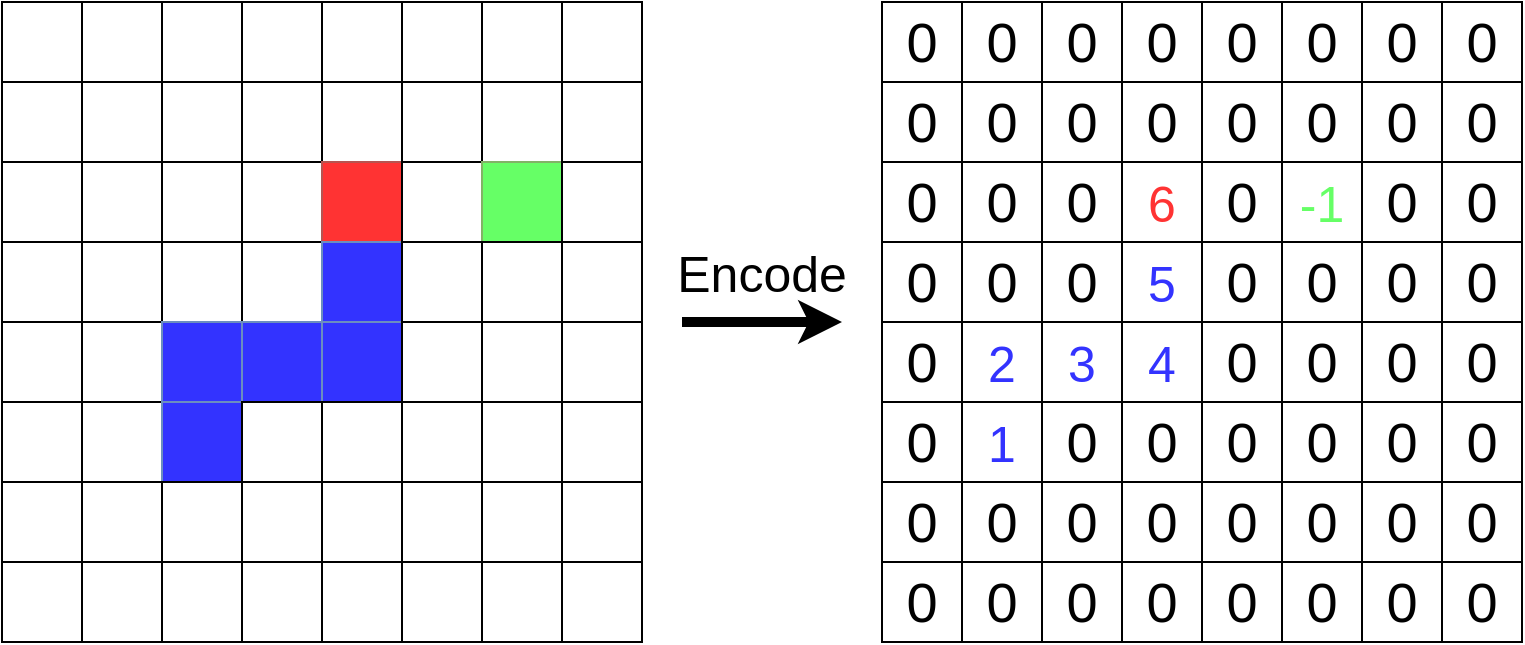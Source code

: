 <mxfile version="17.5.0" type="device"><diagram id="rFhJ2RIrfmGSeNR1TCm2" name="Page-1"><mxGraphModel dx="867" dy="804" grid="1" gridSize="10" guides="1" tooltips="1" connect="1" arrows="1" fold="1" page="1" pageScale="1" pageWidth="850" pageHeight="1100" math="0" shadow="0"><root><mxCell id="0"/><mxCell id="1" parent="0"/><mxCell id="kwuynxUdbe6fRl6kf-Xp-1" value="" style="whiteSpace=wrap;html=1;aspect=fixed;" vertex="1" parent="1"><mxGeometry x="120" y="240" width="40" height="40" as="geometry"/></mxCell><mxCell id="kwuynxUdbe6fRl6kf-Xp-2" value="" style="whiteSpace=wrap;html=1;aspect=fixed;" vertex="1" parent="1"><mxGeometry x="160" y="240" width="40" height="40" as="geometry"/></mxCell><mxCell id="kwuynxUdbe6fRl6kf-Xp-3" value="" style="whiteSpace=wrap;html=1;aspect=fixed;" vertex="1" parent="1"><mxGeometry x="120" y="280" width="40" height="40" as="geometry"/></mxCell><mxCell id="kwuynxUdbe6fRl6kf-Xp-4" value="" style="whiteSpace=wrap;html=1;aspect=fixed;" vertex="1" parent="1"><mxGeometry x="160" y="280" width="40" height="40" as="geometry"/></mxCell><mxCell id="kwuynxUdbe6fRl6kf-Xp-9" value="" style="whiteSpace=wrap;html=1;aspect=fixed;" vertex="1" parent="1"><mxGeometry x="200" y="240" width="40" height="40" as="geometry"/></mxCell><mxCell id="kwuynxUdbe6fRl6kf-Xp-10" value="" style="whiteSpace=wrap;html=1;aspect=fixed;" vertex="1" parent="1"><mxGeometry x="240" y="240" width="40" height="40" as="geometry"/></mxCell><mxCell id="kwuynxUdbe6fRl6kf-Xp-11" value="" style="whiteSpace=wrap;html=1;aspect=fixed;" vertex="1" parent="1"><mxGeometry x="200" y="280" width="40" height="40" as="geometry"/></mxCell><mxCell id="kwuynxUdbe6fRl6kf-Xp-12" value="" style="whiteSpace=wrap;html=1;aspect=fixed;" vertex="1" parent="1"><mxGeometry x="240" y="280" width="40" height="40" as="geometry"/></mxCell><mxCell id="kwuynxUdbe6fRl6kf-Xp-13" value="" style="whiteSpace=wrap;html=1;aspect=fixed;" vertex="1" parent="1"><mxGeometry x="120" y="320" width="40" height="40" as="geometry"/></mxCell><mxCell id="kwuynxUdbe6fRl6kf-Xp-14" value="" style="whiteSpace=wrap;html=1;aspect=fixed;" vertex="1" parent="1"><mxGeometry x="160" y="320" width="40" height="40" as="geometry"/></mxCell><mxCell id="kwuynxUdbe6fRl6kf-Xp-15" value="" style="whiteSpace=wrap;html=1;aspect=fixed;" vertex="1" parent="1"><mxGeometry x="120" y="360" width="40" height="40" as="geometry"/></mxCell><mxCell id="kwuynxUdbe6fRl6kf-Xp-16" value="" style="whiteSpace=wrap;html=1;aspect=fixed;" vertex="1" parent="1"><mxGeometry x="160" y="360" width="40" height="40" as="geometry"/></mxCell><mxCell id="kwuynxUdbe6fRl6kf-Xp-17" value="" style="whiteSpace=wrap;html=1;aspect=fixed;" vertex="1" parent="1"><mxGeometry x="200" y="320" width="40" height="40" as="geometry"/></mxCell><mxCell id="kwuynxUdbe6fRl6kf-Xp-18" value="" style="whiteSpace=wrap;html=1;aspect=fixed;" vertex="1" parent="1"><mxGeometry x="240" y="320" width="40" height="40" as="geometry"/></mxCell><mxCell id="kwuynxUdbe6fRl6kf-Xp-19" value="" style="whiteSpace=wrap;html=1;aspect=fixed;" vertex="1" parent="1"><mxGeometry x="200" y="360" width="40" height="40" as="geometry"/></mxCell><mxCell id="kwuynxUdbe6fRl6kf-Xp-20" value="" style="whiteSpace=wrap;html=1;aspect=fixed;" vertex="1" parent="1"><mxGeometry x="240" y="360" width="40" height="40" as="geometry"/></mxCell><mxCell id="kwuynxUdbe6fRl6kf-Xp-21" value="" style="whiteSpace=wrap;html=1;aspect=fixed;" vertex="1" parent="1"><mxGeometry x="280" y="240" width="40" height="40" as="geometry"/></mxCell><mxCell id="kwuynxUdbe6fRl6kf-Xp-22" value="" style="whiteSpace=wrap;html=1;aspect=fixed;" vertex="1" parent="1"><mxGeometry x="320" y="240" width="40" height="40" as="geometry"/></mxCell><mxCell id="kwuynxUdbe6fRl6kf-Xp-23" value="" style="whiteSpace=wrap;html=1;aspect=fixed;" vertex="1" parent="1"><mxGeometry x="280" y="280" width="40" height="40" as="geometry"/></mxCell><mxCell id="kwuynxUdbe6fRl6kf-Xp-24" value="" style="whiteSpace=wrap;html=1;aspect=fixed;" vertex="1" parent="1"><mxGeometry x="320" y="280" width="40" height="40" as="geometry"/></mxCell><mxCell id="kwuynxUdbe6fRl6kf-Xp-25" value="" style="whiteSpace=wrap;html=1;aspect=fixed;" vertex="1" parent="1"><mxGeometry x="360" y="240" width="40" height="40" as="geometry"/></mxCell><mxCell id="kwuynxUdbe6fRl6kf-Xp-26" value="" style="whiteSpace=wrap;html=1;aspect=fixed;" vertex="1" parent="1"><mxGeometry x="400" y="240" width="40" height="40" as="geometry"/></mxCell><mxCell id="kwuynxUdbe6fRl6kf-Xp-27" value="" style="whiteSpace=wrap;html=1;aspect=fixed;" vertex="1" parent="1"><mxGeometry x="360" y="280" width="40" height="40" as="geometry"/></mxCell><mxCell id="kwuynxUdbe6fRl6kf-Xp-28" value="" style="whiteSpace=wrap;html=1;aspect=fixed;" vertex="1" parent="1"><mxGeometry x="400" y="280" width="40" height="40" as="geometry"/></mxCell><mxCell id="kwuynxUdbe6fRl6kf-Xp-29" value="" style="whiteSpace=wrap;html=1;aspect=fixed;fillColor=#FF3333;strokeColor=#b85450;" vertex="1" parent="1"><mxGeometry x="280" y="320" width="40" height="40" as="geometry"/></mxCell><mxCell id="kwuynxUdbe6fRl6kf-Xp-30" value="" style="whiteSpace=wrap;html=1;aspect=fixed;" vertex="1" parent="1"><mxGeometry x="320" y="320" width="40" height="40" as="geometry"/></mxCell><mxCell id="kwuynxUdbe6fRl6kf-Xp-31" value="" style="whiteSpace=wrap;html=1;aspect=fixed;fillColor=#3333FF;strokeColor=#6c8ebf;" vertex="1" parent="1"><mxGeometry x="280" y="360" width="40" height="40" as="geometry"/></mxCell><mxCell id="kwuynxUdbe6fRl6kf-Xp-32" value="" style="whiteSpace=wrap;html=1;aspect=fixed;" vertex="1" parent="1"><mxGeometry x="320" y="360" width="40" height="40" as="geometry"/></mxCell><mxCell id="kwuynxUdbe6fRl6kf-Xp-33" value="" style="whiteSpace=wrap;html=1;aspect=fixed;fillColor=#66FF66;strokeColor=#82b366;" vertex="1" parent="1"><mxGeometry x="360" y="320" width="40" height="40" as="geometry"/></mxCell><mxCell id="kwuynxUdbe6fRl6kf-Xp-34" value="" style="whiteSpace=wrap;html=1;aspect=fixed;" vertex="1" parent="1"><mxGeometry x="400" y="320" width="40" height="40" as="geometry"/></mxCell><mxCell id="kwuynxUdbe6fRl6kf-Xp-35" value="" style="whiteSpace=wrap;html=1;aspect=fixed;" vertex="1" parent="1"><mxGeometry x="360" y="360" width="40" height="40" as="geometry"/></mxCell><mxCell id="kwuynxUdbe6fRl6kf-Xp-36" value="" style="whiteSpace=wrap;html=1;aspect=fixed;" vertex="1" parent="1"><mxGeometry x="400" y="360" width="40" height="40" as="geometry"/></mxCell><mxCell id="kwuynxUdbe6fRl6kf-Xp-37" value="" style="whiteSpace=wrap;html=1;aspect=fixed;" vertex="1" parent="1"><mxGeometry x="120" y="400" width="40" height="40" as="geometry"/></mxCell><mxCell id="kwuynxUdbe6fRl6kf-Xp-38" value="" style="whiteSpace=wrap;html=1;aspect=fixed;" vertex="1" parent="1"><mxGeometry x="160" y="400" width="40" height="40" as="geometry"/></mxCell><mxCell id="kwuynxUdbe6fRl6kf-Xp-39" value="" style="whiteSpace=wrap;html=1;aspect=fixed;" vertex="1" parent="1"><mxGeometry x="120" y="440" width="40" height="40" as="geometry"/></mxCell><mxCell id="kwuynxUdbe6fRl6kf-Xp-40" value="" style="whiteSpace=wrap;html=1;aspect=fixed;" vertex="1" parent="1"><mxGeometry x="160" y="440" width="40" height="40" as="geometry"/></mxCell><mxCell id="kwuynxUdbe6fRl6kf-Xp-41" value="" style="whiteSpace=wrap;html=1;aspect=fixed;fillColor=#3333FF;strokeColor=#6c8ebf;" vertex="1" parent="1"><mxGeometry x="200" y="400" width="40" height="40" as="geometry"/></mxCell><mxCell id="kwuynxUdbe6fRl6kf-Xp-42" value="" style="whiteSpace=wrap;html=1;aspect=fixed;fillColor=#3333FF;strokeColor=#6c8ebf;" vertex="1" parent="1"><mxGeometry x="240" y="400" width="40" height="40" as="geometry"/></mxCell><mxCell id="kwuynxUdbe6fRl6kf-Xp-43" value="" style="whiteSpace=wrap;html=1;aspect=fixed;fillColor=#3333FF;strokeColor=#6c8ebf;" vertex="1" parent="1"><mxGeometry x="200" y="440" width="40" height="40" as="geometry"/></mxCell><mxCell id="kwuynxUdbe6fRl6kf-Xp-44" value="" style="whiteSpace=wrap;html=1;aspect=fixed;" vertex="1" parent="1"><mxGeometry x="240" y="440" width="40" height="40" as="geometry"/></mxCell><mxCell id="kwuynxUdbe6fRl6kf-Xp-45" value="" style="whiteSpace=wrap;html=1;aspect=fixed;" vertex="1" parent="1"><mxGeometry x="120" y="480" width="40" height="40" as="geometry"/></mxCell><mxCell id="kwuynxUdbe6fRl6kf-Xp-46" value="" style="whiteSpace=wrap;html=1;aspect=fixed;" vertex="1" parent="1"><mxGeometry x="160" y="480" width="40" height="40" as="geometry"/></mxCell><mxCell id="kwuynxUdbe6fRl6kf-Xp-47" value="" style="whiteSpace=wrap;html=1;aspect=fixed;" vertex="1" parent="1"><mxGeometry x="120" y="520" width="40" height="40" as="geometry"/></mxCell><mxCell id="kwuynxUdbe6fRl6kf-Xp-48" value="" style="whiteSpace=wrap;html=1;aspect=fixed;" vertex="1" parent="1"><mxGeometry x="160" y="520" width="40" height="40" as="geometry"/></mxCell><mxCell id="kwuynxUdbe6fRl6kf-Xp-49" value="" style="whiteSpace=wrap;html=1;aspect=fixed;" vertex="1" parent="1"><mxGeometry x="200" y="480" width="40" height="40" as="geometry"/></mxCell><mxCell id="kwuynxUdbe6fRl6kf-Xp-50" value="" style="whiteSpace=wrap;html=1;aspect=fixed;" vertex="1" parent="1"><mxGeometry x="240" y="480" width="40" height="40" as="geometry"/></mxCell><mxCell id="kwuynxUdbe6fRl6kf-Xp-51" value="" style="whiteSpace=wrap;html=1;aspect=fixed;" vertex="1" parent="1"><mxGeometry x="200" y="520" width="40" height="40" as="geometry"/></mxCell><mxCell id="kwuynxUdbe6fRl6kf-Xp-52" value="" style="whiteSpace=wrap;html=1;aspect=fixed;" vertex="1" parent="1"><mxGeometry x="240" y="520" width="40" height="40" as="geometry"/></mxCell><mxCell id="kwuynxUdbe6fRl6kf-Xp-53" value="" style="whiteSpace=wrap;html=1;aspect=fixed;fillColor=#3333FF;strokeColor=#6c8ebf;" vertex="1" parent="1"><mxGeometry x="280" y="400" width="40" height="40" as="geometry"/></mxCell><mxCell id="kwuynxUdbe6fRl6kf-Xp-54" value="" style="whiteSpace=wrap;html=1;aspect=fixed;" vertex="1" parent="1"><mxGeometry x="320" y="400" width="40" height="40" as="geometry"/></mxCell><mxCell id="kwuynxUdbe6fRl6kf-Xp-55" value="" style="whiteSpace=wrap;html=1;aspect=fixed;" vertex="1" parent="1"><mxGeometry x="280" y="440" width="40" height="40" as="geometry"/></mxCell><mxCell id="kwuynxUdbe6fRl6kf-Xp-56" value="" style="whiteSpace=wrap;html=1;aspect=fixed;" vertex="1" parent="1"><mxGeometry x="320" y="440" width="40" height="40" as="geometry"/></mxCell><mxCell id="kwuynxUdbe6fRl6kf-Xp-57" value="" style="whiteSpace=wrap;html=1;aspect=fixed;" vertex="1" parent="1"><mxGeometry x="360" y="400" width="40" height="40" as="geometry"/></mxCell><mxCell id="kwuynxUdbe6fRl6kf-Xp-58" value="" style="whiteSpace=wrap;html=1;aspect=fixed;" vertex="1" parent="1"><mxGeometry x="400" y="400" width="40" height="40" as="geometry"/></mxCell><mxCell id="kwuynxUdbe6fRl6kf-Xp-59" value="" style="whiteSpace=wrap;html=1;aspect=fixed;" vertex="1" parent="1"><mxGeometry x="360" y="440" width="40" height="40" as="geometry"/></mxCell><mxCell id="kwuynxUdbe6fRl6kf-Xp-60" value="" style="whiteSpace=wrap;html=1;aspect=fixed;" vertex="1" parent="1"><mxGeometry x="400" y="440" width="40" height="40" as="geometry"/></mxCell><mxCell id="kwuynxUdbe6fRl6kf-Xp-61" value="" style="whiteSpace=wrap;html=1;aspect=fixed;" vertex="1" parent="1"><mxGeometry x="280" y="480" width="40" height="40" as="geometry"/></mxCell><mxCell id="kwuynxUdbe6fRl6kf-Xp-62" value="" style="whiteSpace=wrap;html=1;aspect=fixed;" vertex="1" parent="1"><mxGeometry x="320" y="480" width="40" height="40" as="geometry"/></mxCell><mxCell id="kwuynxUdbe6fRl6kf-Xp-63" value="" style="whiteSpace=wrap;html=1;aspect=fixed;" vertex="1" parent="1"><mxGeometry x="280" y="520" width="40" height="40" as="geometry"/></mxCell><mxCell id="kwuynxUdbe6fRl6kf-Xp-64" value="" style="whiteSpace=wrap;html=1;aspect=fixed;" vertex="1" parent="1"><mxGeometry x="320" y="520" width="40" height="40" as="geometry"/></mxCell><mxCell id="kwuynxUdbe6fRl6kf-Xp-65" value="" style="whiteSpace=wrap;html=1;aspect=fixed;" vertex="1" parent="1"><mxGeometry x="360" y="480" width="40" height="40" as="geometry"/></mxCell><mxCell id="kwuynxUdbe6fRl6kf-Xp-66" value="" style="whiteSpace=wrap;html=1;aspect=fixed;" vertex="1" parent="1"><mxGeometry x="400" y="480" width="40" height="40" as="geometry"/></mxCell><mxCell id="kwuynxUdbe6fRl6kf-Xp-67" value="" style="whiteSpace=wrap;html=1;aspect=fixed;" vertex="1" parent="1"><mxGeometry x="360" y="520" width="40" height="40" as="geometry"/></mxCell><mxCell id="kwuynxUdbe6fRl6kf-Xp-68" value="" style="whiteSpace=wrap;html=1;aspect=fixed;" vertex="1" parent="1"><mxGeometry x="400" y="520" width="40" height="40" as="geometry"/></mxCell><mxCell id="kwuynxUdbe6fRl6kf-Xp-70" value="&lt;font style=&quot;font-size: 28px&quot;&gt;0&lt;/font&gt;" style="whiteSpace=wrap;html=1;aspect=fixed;" vertex="1" parent="1"><mxGeometry x="560" y="240" width="40" height="40" as="geometry"/></mxCell><mxCell id="kwuynxUdbe6fRl6kf-Xp-71" value="&lt;font style=&quot;font-size: 28px&quot;&gt;0&lt;/font&gt;" style="whiteSpace=wrap;html=1;aspect=fixed;" vertex="1" parent="1"><mxGeometry x="600" y="240" width="40" height="40" as="geometry"/></mxCell><mxCell id="kwuynxUdbe6fRl6kf-Xp-72" value="&lt;font style=&quot;font-size: 28px&quot;&gt;0&lt;/font&gt;" style="whiteSpace=wrap;html=1;aspect=fixed;" vertex="1" parent="1"><mxGeometry x="560" y="280" width="40" height="40" as="geometry"/></mxCell><mxCell id="kwuynxUdbe6fRl6kf-Xp-73" value="&lt;font style=&quot;font-size: 28px&quot;&gt;0&lt;/font&gt;" style="whiteSpace=wrap;html=1;aspect=fixed;" vertex="1" parent="1"><mxGeometry x="600" y="280" width="40" height="40" as="geometry"/></mxCell><mxCell id="kwuynxUdbe6fRl6kf-Xp-74" value="&lt;font style=&quot;font-size: 28px&quot;&gt;0&lt;/font&gt;" style="whiteSpace=wrap;html=1;aspect=fixed;" vertex="1" parent="1"><mxGeometry x="640" y="240" width="40" height="40" as="geometry"/></mxCell><mxCell id="kwuynxUdbe6fRl6kf-Xp-75" value="&lt;font style=&quot;font-size: 28px&quot;&gt;0&lt;/font&gt;" style="whiteSpace=wrap;html=1;aspect=fixed;" vertex="1" parent="1"><mxGeometry x="680" y="240" width="40" height="40" as="geometry"/></mxCell><mxCell id="kwuynxUdbe6fRl6kf-Xp-76" value="&lt;font style=&quot;font-size: 28px&quot;&gt;0&lt;/font&gt;" style="whiteSpace=wrap;html=1;aspect=fixed;" vertex="1" parent="1"><mxGeometry x="640" y="280" width="40" height="40" as="geometry"/></mxCell><mxCell id="kwuynxUdbe6fRl6kf-Xp-77" value="&lt;font style=&quot;font-size: 28px&quot;&gt;0&lt;/font&gt;" style="whiteSpace=wrap;html=1;aspect=fixed;" vertex="1" parent="1"><mxGeometry x="680" y="280" width="40" height="40" as="geometry"/></mxCell><mxCell id="kwuynxUdbe6fRl6kf-Xp-78" value="&lt;font style=&quot;font-size: 28px&quot;&gt;0&lt;/font&gt;" style="whiteSpace=wrap;html=1;aspect=fixed;" vertex="1" parent="1"><mxGeometry x="560" y="320" width="40" height="40" as="geometry"/></mxCell><mxCell id="kwuynxUdbe6fRl6kf-Xp-79" value="&lt;font style=&quot;font-size: 28px&quot;&gt;0&lt;/font&gt;" style="whiteSpace=wrap;html=1;aspect=fixed;" vertex="1" parent="1"><mxGeometry x="600" y="320" width="40" height="40" as="geometry"/></mxCell><mxCell id="kwuynxUdbe6fRl6kf-Xp-80" value="&lt;font style=&quot;font-size: 28px&quot;&gt;0&lt;/font&gt;" style="whiteSpace=wrap;html=1;aspect=fixed;" vertex="1" parent="1"><mxGeometry x="560" y="360" width="40" height="40" as="geometry"/></mxCell><mxCell id="kwuynxUdbe6fRl6kf-Xp-81" value="&lt;font style=&quot;font-size: 28px&quot;&gt;0&lt;/font&gt;" style="whiteSpace=wrap;html=1;aspect=fixed;" vertex="1" parent="1"><mxGeometry x="600" y="360" width="40" height="40" as="geometry"/></mxCell><mxCell id="kwuynxUdbe6fRl6kf-Xp-82" value="&lt;font style=&quot;font-size: 28px&quot;&gt;0&lt;/font&gt;" style="whiteSpace=wrap;html=1;aspect=fixed;" vertex="1" parent="1"><mxGeometry x="640" y="320" width="40" height="40" as="geometry"/></mxCell><mxCell id="kwuynxUdbe6fRl6kf-Xp-83" value="6" style="whiteSpace=wrap;html=1;aspect=fixed;fontSize=25;fontColor=#FF3333;" vertex="1" parent="1"><mxGeometry x="680" y="320" width="40" height="40" as="geometry"/></mxCell><mxCell id="kwuynxUdbe6fRl6kf-Xp-84" value="&lt;font style=&quot;font-size: 28px&quot;&gt;0&lt;/font&gt;" style="whiteSpace=wrap;html=1;aspect=fixed;" vertex="1" parent="1"><mxGeometry x="640" y="360" width="40" height="40" as="geometry"/></mxCell><mxCell id="kwuynxUdbe6fRl6kf-Xp-85" value="5" style="whiteSpace=wrap;html=1;aspect=fixed;fontSize=25;fontColor=#3333FF;" vertex="1" parent="1"><mxGeometry x="680" y="360" width="40" height="40" as="geometry"/></mxCell><mxCell id="kwuynxUdbe6fRl6kf-Xp-86" value="&lt;font style=&quot;font-size: 28px&quot;&gt;0&lt;/font&gt;" style="whiteSpace=wrap;html=1;aspect=fixed;" vertex="1" parent="1"><mxGeometry x="720" y="240" width="40" height="40" as="geometry"/></mxCell><mxCell id="kwuynxUdbe6fRl6kf-Xp-87" value="&lt;font style=&quot;font-size: 28px&quot;&gt;0&lt;/font&gt;" style="whiteSpace=wrap;html=1;aspect=fixed;" vertex="1" parent="1"><mxGeometry x="760" y="240" width="40" height="40" as="geometry"/></mxCell><mxCell id="kwuynxUdbe6fRl6kf-Xp-88" value="&lt;font style=&quot;font-size: 28px&quot;&gt;0&lt;/font&gt;" style="whiteSpace=wrap;html=1;aspect=fixed;" vertex="1" parent="1"><mxGeometry x="720" y="280" width="40" height="40" as="geometry"/></mxCell><mxCell id="kwuynxUdbe6fRl6kf-Xp-89" value="&lt;font style=&quot;font-size: 28px&quot;&gt;0&lt;/font&gt;" style="whiteSpace=wrap;html=1;aspect=fixed;" vertex="1" parent="1"><mxGeometry x="760" y="280" width="40" height="40" as="geometry"/></mxCell><mxCell id="kwuynxUdbe6fRl6kf-Xp-90" value="&lt;font style=&quot;font-size: 28px&quot;&gt;0&lt;/font&gt;" style="whiteSpace=wrap;html=1;aspect=fixed;" vertex="1" parent="1"><mxGeometry x="800" y="240" width="40" height="40" as="geometry"/></mxCell><mxCell id="kwuynxUdbe6fRl6kf-Xp-91" value="&lt;font style=&quot;font-size: 28px&quot;&gt;0&lt;/font&gt;" style="whiteSpace=wrap;html=1;aspect=fixed;" vertex="1" parent="1"><mxGeometry x="840" y="240" width="40" height="40" as="geometry"/></mxCell><mxCell id="kwuynxUdbe6fRl6kf-Xp-92" value="&lt;font style=&quot;font-size: 28px&quot;&gt;0&lt;/font&gt;" style="whiteSpace=wrap;html=1;aspect=fixed;" vertex="1" parent="1"><mxGeometry x="800" y="280" width="40" height="40" as="geometry"/></mxCell><mxCell id="kwuynxUdbe6fRl6kf-Xp-93" value="&lt;font style=&quot;font-size: 28px&quot;&gt;0&lt;/font&gt;" style="whiteSpace=wrap;html=1;aspect=fixed;" vertex="1" parent="1"><mxGeometry x="840" y="280" width="40" height="40" as="geometry"/></mxCell><mxCell id="kwuynxUdbe6fRl6kf-Xp-94" value="&lt;font style=&quot;font-size: 28px&quot;&gt;0&lt;/font&gt;" style="whiteSpace=wrap;html=1;aspect=fixed;" vertex="1" parent="1"><mxGeometry x="720" y="320" width="40" height="40" as="geometry"/></mxCell><mxCell id="kwuynxUdbe6fRl6kf-Xp-95" value="-1" style="whiteSpace=wrap;html=1;aspect=fixed;fontSize=25;fontColor=#66FF66;" vertex="1" parent="1"><mxGeometry x="760" y="320" width="40" height="40" as="geometry"/></mxCell><mxCell id="kwuynxUdbe6fRl6kf-Xp-96" value="&lt;font style=&quot;font-size: 28px&quot;&gt;0&lt;/font&gt;" style="whiteSpace=wrap;html=1;aspect=fixed;" vertex="1" parent="1"><mxGeometry x="720" y="360" width="40" height="40" as="geometry"/></mxCell><mxCell id="kwuynxUdbe6fRl6kf-Xp-97" value="&lt;font style=&quot;font-size: 28px&quot;&gt;0&lt;/font&gt;" style="whiteSpace=wrap;html=1;aspect=fixed;" vertex="1" parent="1"><mxGeometry x="760" y="360" width="40" height="40" as="geometry"/></mxCell><mxCell id="kwuynxUdbe6fRl6kf-Xp-98" value="&lt;font style=&quot;font-size: 28px&quot;&gt;0&lt;/font&gt;" style="whiteSpace=wrap;html=1;aspect=fixed;" vertex="1" parent="1"><mxGeometry x="800" y="320" width="40" height="40" as="geometry"/></mxCell><mxCell id="kwuynxUdbe6fRl6kf-Xp-99" value="&lt;font style=&quot;font-size: 28px&quot;&gt;0&lt;/font&gt;" style="whiteSpace=wrap;html=1;aspect=fixed;" vertex="1" parent="1"><mxGeometry x="840" y="320" width="40" height="40" as="geometry"/></mxCell><mxCell id="kwuynxUdbe6fRl6kf-Xp-100" value="&lt;font style=&quot;font-size: 28px&quot;&gt;0&lt;/font&gt;" style="whiteSpace=wrap;html=1;aspect=fixed;" vertex="1" parent="1"><mxGeometry x="800" y="360" width="40" height="40" as="geometry"/></mxCell><mxCell id="kwuynxUdbe6fRl6kf-Xp-101" value="&lt;font style=&quot;font-size: 28px&quot;&gt;0&lt;/font&gt;" style="whiteSpace=wrap;html=1;aspect=fixed;" vertex="1" parent="1"><mxGeometry x="840" y="360" width="40" height="40" as="geometry"/></mxCell><mxCell id="kwuynxUdbe6fRl6kf-Xp-102" value="&lt;font style=&quot;font-size: 28px&quot;&gt;0&lt;/font&gt;" style="whiteSpace=wrap;html=1;aspect=fixed;" vertex="1" parent="1"><mxGeometry x="560" y="400" width="40" height="40" as="geometry"/></mxCell><mxCell id="kwuynxUdbe6fRl6kf-Xp-103" value="2" style="whiteSpace=wrap;html=1;aspect=fixed;fontSize=25;fontColor=#3333FF;" vertex="1" parent="1"><mxGeometry x="600" y="400" width="40" height="40" as="geometry"/></mxCell><mxCell id="kwuynxUdbe6fRl6kf-Xp-104" value="&lt;font style=&quot;font-size: 28px&quot;&gt;0&lt;/font&gt;" style="whiteSpace=wrap;html=1;aspect=fixed;" vertex="1" parent="1"><mxGeometry x="560" y="440" width="40" height="40" as="geometry"/></mxCell><mxCell id="kwuynxUdbe6fRl6kf-Xp-105" value="1" style="whiteSpace=wrap;html=1;aspect=fixed;fontSize=25;fontColor=#3333FF;" vertex="1" parent="1"><mxGeometry x="600" y="440" width="40" height="40" as="geometry"/></mxCell><mxCell id="kwuynxUdbe6fRl6kf-Xp-106" value="3" style="whiteSpace=wrap;html=1;aspect=fixed;fontSize=25;fontColor=#3333FF;" vertex="1" parent="1"><mxGeometry x="640" y="400" width="40" height="40" as="geometry"/></mxCell><mxCell id="kwuynxUdbe6fRl6kf-Xp-107" value="4" style="whiteSpace=wrap;html=1;aspect=fixed;fontSize=25;fontColor=#3333FF;" vertex="1" parent="1"><mxGeometry x="680" y="400" width="40" height="40" as="geometry"/></mxCell><mxCell id="kwuynxUdbe6fRl6kf-Xp-108" value="&lt;font style=&quot;font-size: 28px&quot;&gt;0&lt;/font&gt;" style="whiteSpace=wrap;html=1;aspect=fixed;" vertex="1" parent="1"><mxGeometry x="640" y="440" width="40" height="40" as="geometry"/></mxCell><mxCell id="kwuynxUdbe6fRl6kf-Xp-109" value="&lt;font style=&quot;font-size: 28px&quot;&gt;0&lt;/font&gt;" style="whiteSpace=wrap;html=1;aspect=fixed;" vertex="1" parent="1"><mxGeometry x="680" y="440" width="40" height="40" as="geometry"/></mxCell><mxCell id="kwuynxUdbe6fRl6kf-Xp-110" value="&lt;font style=&quot;font-size: 28px&quot;&gt;0&lt;/font&gt;" style="whiteSpace=wrap;html=1;aspect=fixed;" vertex="1" parent="1"><mxGeometry x="560" y="480" width="40" height="40" as="geometry"/></mxCell><mxCell id="kwuynxUdbe6fRl6kf-Xp-111" value="&lt;font style=&quot;font-size: 28px&quot;&gt;0&lt;/font&gt;" style="whiteSpace=wrap;html=1;aspect=fixed;" vertex="1" parent="1"><mxGeometry x="600" y="480" width="40" height="40" as="geometry"/></mxCell><mxCell id="kwuynxUdbe6fRl6kf-Xp-112" value="&lt;font style=&quot;font-size: 28px&quot;&gt;0&lt;/font&gt;" style="whiteSpace=wrap;html=1;aspect=fixed;" vertex="1" parent="1"><mxGeometry x="560" y="520" width="40" height="40" as="geometry"/></mxCell><mxCell id="kwuynxUdbe6fRl6kf-Xp-113" value="&lt;font style=&quot;font-size: 28px&quot;&gt;0&lt;/font&gt;" style="whiteSpace=wrap;html=1;aspect=fixed;" vertex="1" parent="1"><mxGeometry x="600" y="520" width="40" height="40" as="geometry"/></mxCell><mxCell id="kwuynxUdbe6fRl6kf-Xp-114" value="&lt;font style=&quot;font-size: 28px&quot;&gt;0&lt;/font&gt;" style="whiteSpace=wrap;html=1;aspect=fixed;" vertex="1" parent="1"><mxGeometry x="640" y="480" width="40" height="40" as="geometry"/></mxCell><mxCell id="kwuynxUdbe6fRl6kf-Xp-115" value="&lt;font style=&quot;font-size: 28px&quot;&gt;0&lt;/font&gt;" style="whiteSpace=wrap;html=1;aspect=fixed;" vertex="1" parent="1"><mxGeometry x="680" y="480" width="40" height="40" as="geometry"/></mxCell><mxCell id="kwuynxUdbe6fRl6kf-Xp-116" value="&lt;font style=&quot;font-size: 28px&quot;&gt;0&lt;/font&gt;" style="whiteSpace=wrap;html=1;aspect=fixed;" vertex="1" parent="1"><mxGeometry x="640" y="520" width="40" height="40" as="geometry"/></mxCell><mxCell id="kwuynxUdbe6fRl6kf-Xp-117" value="&lt;font style=&quot;font-size: 28px&quot;&gt;0&lt;/font&gt;" style="whiteSpace=wrap;html=1;aspect=fixed;" vertex="1" parent="1"><mxGeometry x="680" y="520" width="40" height="40" as="geometry"/></mxCell><mxCell id="kwuynxUdbe6fRl6kf-Xp-118" value="&lt;font style=&quot;font-size: 28px&quot;&gt;0&lt;/font&gt;" style="whiteSpace=wrap;html=1;aspect=fixed;" vertex="1" parent="1"><mxGeometry x="720" y="400" width="40" height="40" as="geometry"/></mxCell><mxCell id="kwuynxUdbe6fRl6kf-Xp-119" value="&lt;font style=&quot;font-size: 28px&quot;&gt;0&lt;/font&gt;" style="whiteSpace=wrap;html=1;aspect=fixed;" vertex="1" parent="1"><mxGeometry x="760" y="400" width="40" height="40" as="geometry"/></mxCell><mxCell id="kwuynxUdbe6fRl6kf-Xp-120" value="&lt;font style=&quot;font-size: 28px&quot;&gt;0&lt;/font&gt;" style="whiteSpace=wrap;html=1;aspect=fixed;" vertex="1" parent="1"><mxGeometry x="720" y="440" width="40" height="40" as="geometry"/></mxCell><mxCell id="kwuynxUdbe6fRl6kf-Xp-121" value="&lt;font style=&quot;font-size: 28px&quot;&gt;0&lt;/font&gt;" style="whiteSpace=wrap;html=1;aspect=fixed;" vertex="1" parent="1"><mxGeometry x="760" y="440" width="40" height="40" as="geometry"/></mxCell><mxCell id="kwuynxUdbe6fRl6kf-Xp-122" value="&lt;font style=&quot;font-size: 28px&quot;&gt;0&lt;/font&gt;" style="whiteSpace=wrap;html=1;aspect=fixed;" vertex="1" parent="1"><mxGeometry x="800" y="400" width="40" height="40" as="geometry"/></mxCell><mxCell id="kwuynxUdbe6fRl6kf-Xp-123" value="&lt;font style=&quot;font-size: 28px&quot;&gt;0&lt;/font&gt;" style="whiteSpace=wrap;html=1;aspect=fixed;" vertex="1" parent="1"><mxGeometry x="840" y="400" width="40" height="40" as="geometry"/></mxCell><mxCell id="kwuynxUdbe6fRl6kf-Xp-124" value="&lt;font style=&quot;font-size: 28px&quot;&gt;0&lt;/font&gt;" style="whiteSpace=wrap;html=1;aspect=fixed;" vertex="1" parent="1"><mxGeometry x="800" y="440" width="40" height="40" as="geometry"/></mxCell><mxCell id="kwuynxUdbe6fRl6kf-Xp-125" value="&lt;font style=&quot;font-size: 28px&quot;&gt;0&lt;/font&gt;" style="whiteSpace=wrap;html=1;aspect=fixed;" vertex="1" parent="1"><mxGeometry x="840" y="440" width="40" height="40" as="geometry"/></mxCell><mxCell id="kwuynxUdbe6fRl6kf-Xp-126" value="&lt;font style=&quot;font-size: 28px&quot;&gt;0&lt;/font&gt;" style="whiteSpace=wrap;html=1;aspect=fixed;" vertex="1" parent="1"><mxGeometry x="720" y="480" width="40" height="40" as="geometry"/></mxCell><mxCell id="kwuynxUdbe6fRl6kf-Xp-127" value="&lt;font style=&quot;font-size: 28px&quot;&gt;0&lt;/font&gt;" style="whiteSpace=wrap;html=1;aspect=fixed;" vertex="1" parent="1"><mxGeometry x="760" y="480" width="40" height="40" as="geometry"/></mxCell><mxCell id="kwuynxUdbe6fRl6kf-Xp-128" value="&lt;font style=&quot;font-size: 28px&quot;&gt;0&lt;/font&gt;" style="whiteSpace=wrap;html=1;aspect=fixed;" vertex="1" parent="1"><mxGeometry x="720" y="520" width="40" height="40" as="geometry"/></mxCell><mxCell id="kwuynxUdbe6fRl6kf-Xp-129" value="&lt;font style=&quot;font-size: 28px&quot;&gt;0&lt;/font&gt;" style="whiteSpace=wrap;html=1;aspect=fixed;" vertex="1" parent="1"><mxGeometry x="760" y="520" width="40" height="40" as="geometry"/></mxCell><mxCell id="kwuynxUdbe6fRl6kf-Xp-130" value="&lt;font style=&quot;font-size: 28px&quot;&gt;0&lt;/font&gt;" style="whiteSpace=wrap;html=1;aspect=fixed;" vertex="1" parent="1"><mxGeometry x="800" y="480" width="40" height="40" as="geometry"/></mxCell><mxCell id="kwuynxUdbe6fRl6kf-Xp-131" value="&lt;font style=&quot;font-size: 28px&quot;&gt;0&lt;/font&gt;" style="whiteSpace=wrap;html=1;aspect=fixed;" vertex="1" parent="1"><mxGeometry x="840" y="480" width="40" height="40" as="geometry"/></mxCell><mxCell id="kwuynxUdbe6fRl6kf-Xp-132" value="&lt;font style=&quot;font-size: 28px&quot;&gt;0&lt;/font&gt;" style="whiteSpace=wrap;html=1;aspect=fixed;" vertex="1" parent="1"><mxGeometry x="800" y="520" width="40" height="40" as="geometry"/></mxCell><mxCell id="kwuynxUdbe6fRl6kf-Xp-133" value="&lt;font style=&quot;font-size: 28px&quot;&gt;0&lt;/font&gt;" style="whiteSpace=wrap;html=1;aspect=fixed;" vertex="1" parent="1"><mxGeometry x="840" y="520" width="40" height="40" as="geometry"/></mxCell><mxCell id="kwuynxUdbe6fRl6kf-Xp-134" value="" style="endArrow=classic;html=1;rounded=0;fontSize=25;fontColor=#66FF66;strokeWidth=5;" edge="1" parent="1"><mxGeometry width="50" height="50" relative="1" as="geometry"><mxPoint x="460" y="400" as="sourcePoint"/><mxPoint x="540" y="400" as="targetPoint"/></mxGeometry></mxCell><mxCell id="kwuynxUdbe6fRl6kf-Xp-135" value="&lt;div&gt;Encode&lt;/div&gt;" style="text;html=1;strokeColor=none;fillColor=none;align=center;verticalAlign=middle;whiteSpace=wrap;rounded=0;fontSize=25;fontColor=#000000;" vertex="1" parent="1"><mxGeometry x="470" y="360" width="60" height="30" as="geometry"/></mxCell></root></mxGraphModel></diagram></mxfile>